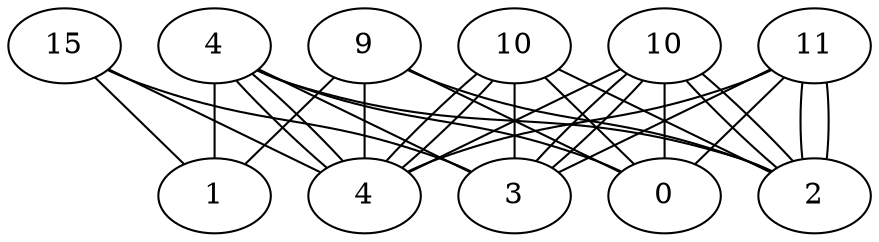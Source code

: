 graph X {
 0-0 [label="nodo0-0"];
 1-0 [label="nodo1-0"];
 0-1 [label="nodo0-1"];
 1-1 [label="nodo1-1"];
 0-2 [label="nodo0-2"];
 1-2 [label="nodo1-2"];
 0-3 [label="nodo0-3"];
 1-3 [label="nodo1-3"];
 0-4 [label="nodo0-4"];
 1-4 [label="nodo1-4"];
 0-5 [label="nodo0-5"];
 1-5 [label="nodo1-5"];
 2-0 [label="nodo2-0"];
 2-1 [label="nodo2-1"];
 2-2 [label="nodo2-2"];
 2-3 [label="nodo2-3"];
 2-4 [label="nodo2-4"];
 2-5 [label="nodo2-5"];
 3-0 [label="nodo3-0"];
 3-1 [label="nodo3-1"];
 3-2 [label="nodo3-2"];
 3-3 [label="nodo3-3"];
 3-4 [label="nodo3-4"];
 3-5 [label="nodo3-5"];
 4-0 [label="nodo4-0"];
 4-1 [label="nodo4-1"];
 4-2 [label="nodo4-2"];
 4-3 [label="nodo4-3"];
 4-4 [label="nodo4-4"];
 4-5 [label="nodo4-5"];
  0-0 -- 0-1  [label="16"];
  0-1 -- 1-1  [label="3"];
  0-1 -- 0-2  [label="8"];
  0-2 -- 0-3  [label="6"];
  0-3 -- 1-3  [label="1"];
  1-3 -- 2-3  [label="1"];
  2-2 -- 2-3  [label="8"];
  2-1 -- 2-2  [label="6"];
  2-2 -- 3-2  [label="7"];
  3-1 -- 3-2  [label="4"];
  3-1 -- 4-1  [label="1"];
  4-0 -- 4-1  [label="4"];
  3-2 -- 3-3  [label="4"];
  3-0 -- 4-0  [label="5"];
  1-2 -- 2-2  [label="9"];
  4-1 -- 4-2  [label="10"];
  4-2 -- 4-3  [label="9"];
  4-3 -- 4-4  [label="7"];
  3-4 -- 4-4  [label="7"];
  3-4 -- 3-5  [label="4"];
  3-5 -- 4-5  [label="2"];
  2-5 -- 3-5  [label="7"];
  2-4 -- 2-5  [label="6"];
  1-4 -- 2-4  [label="7"];
  2-0 -- 3-0  [label="10"];
  1-0 -- 2-0  [label="10"];
  0-3 -- 0-4  [label="11"];
  0-4 -- 0-5  [label="2"];
  0-5 -- 1-5  [label="15"];
}
